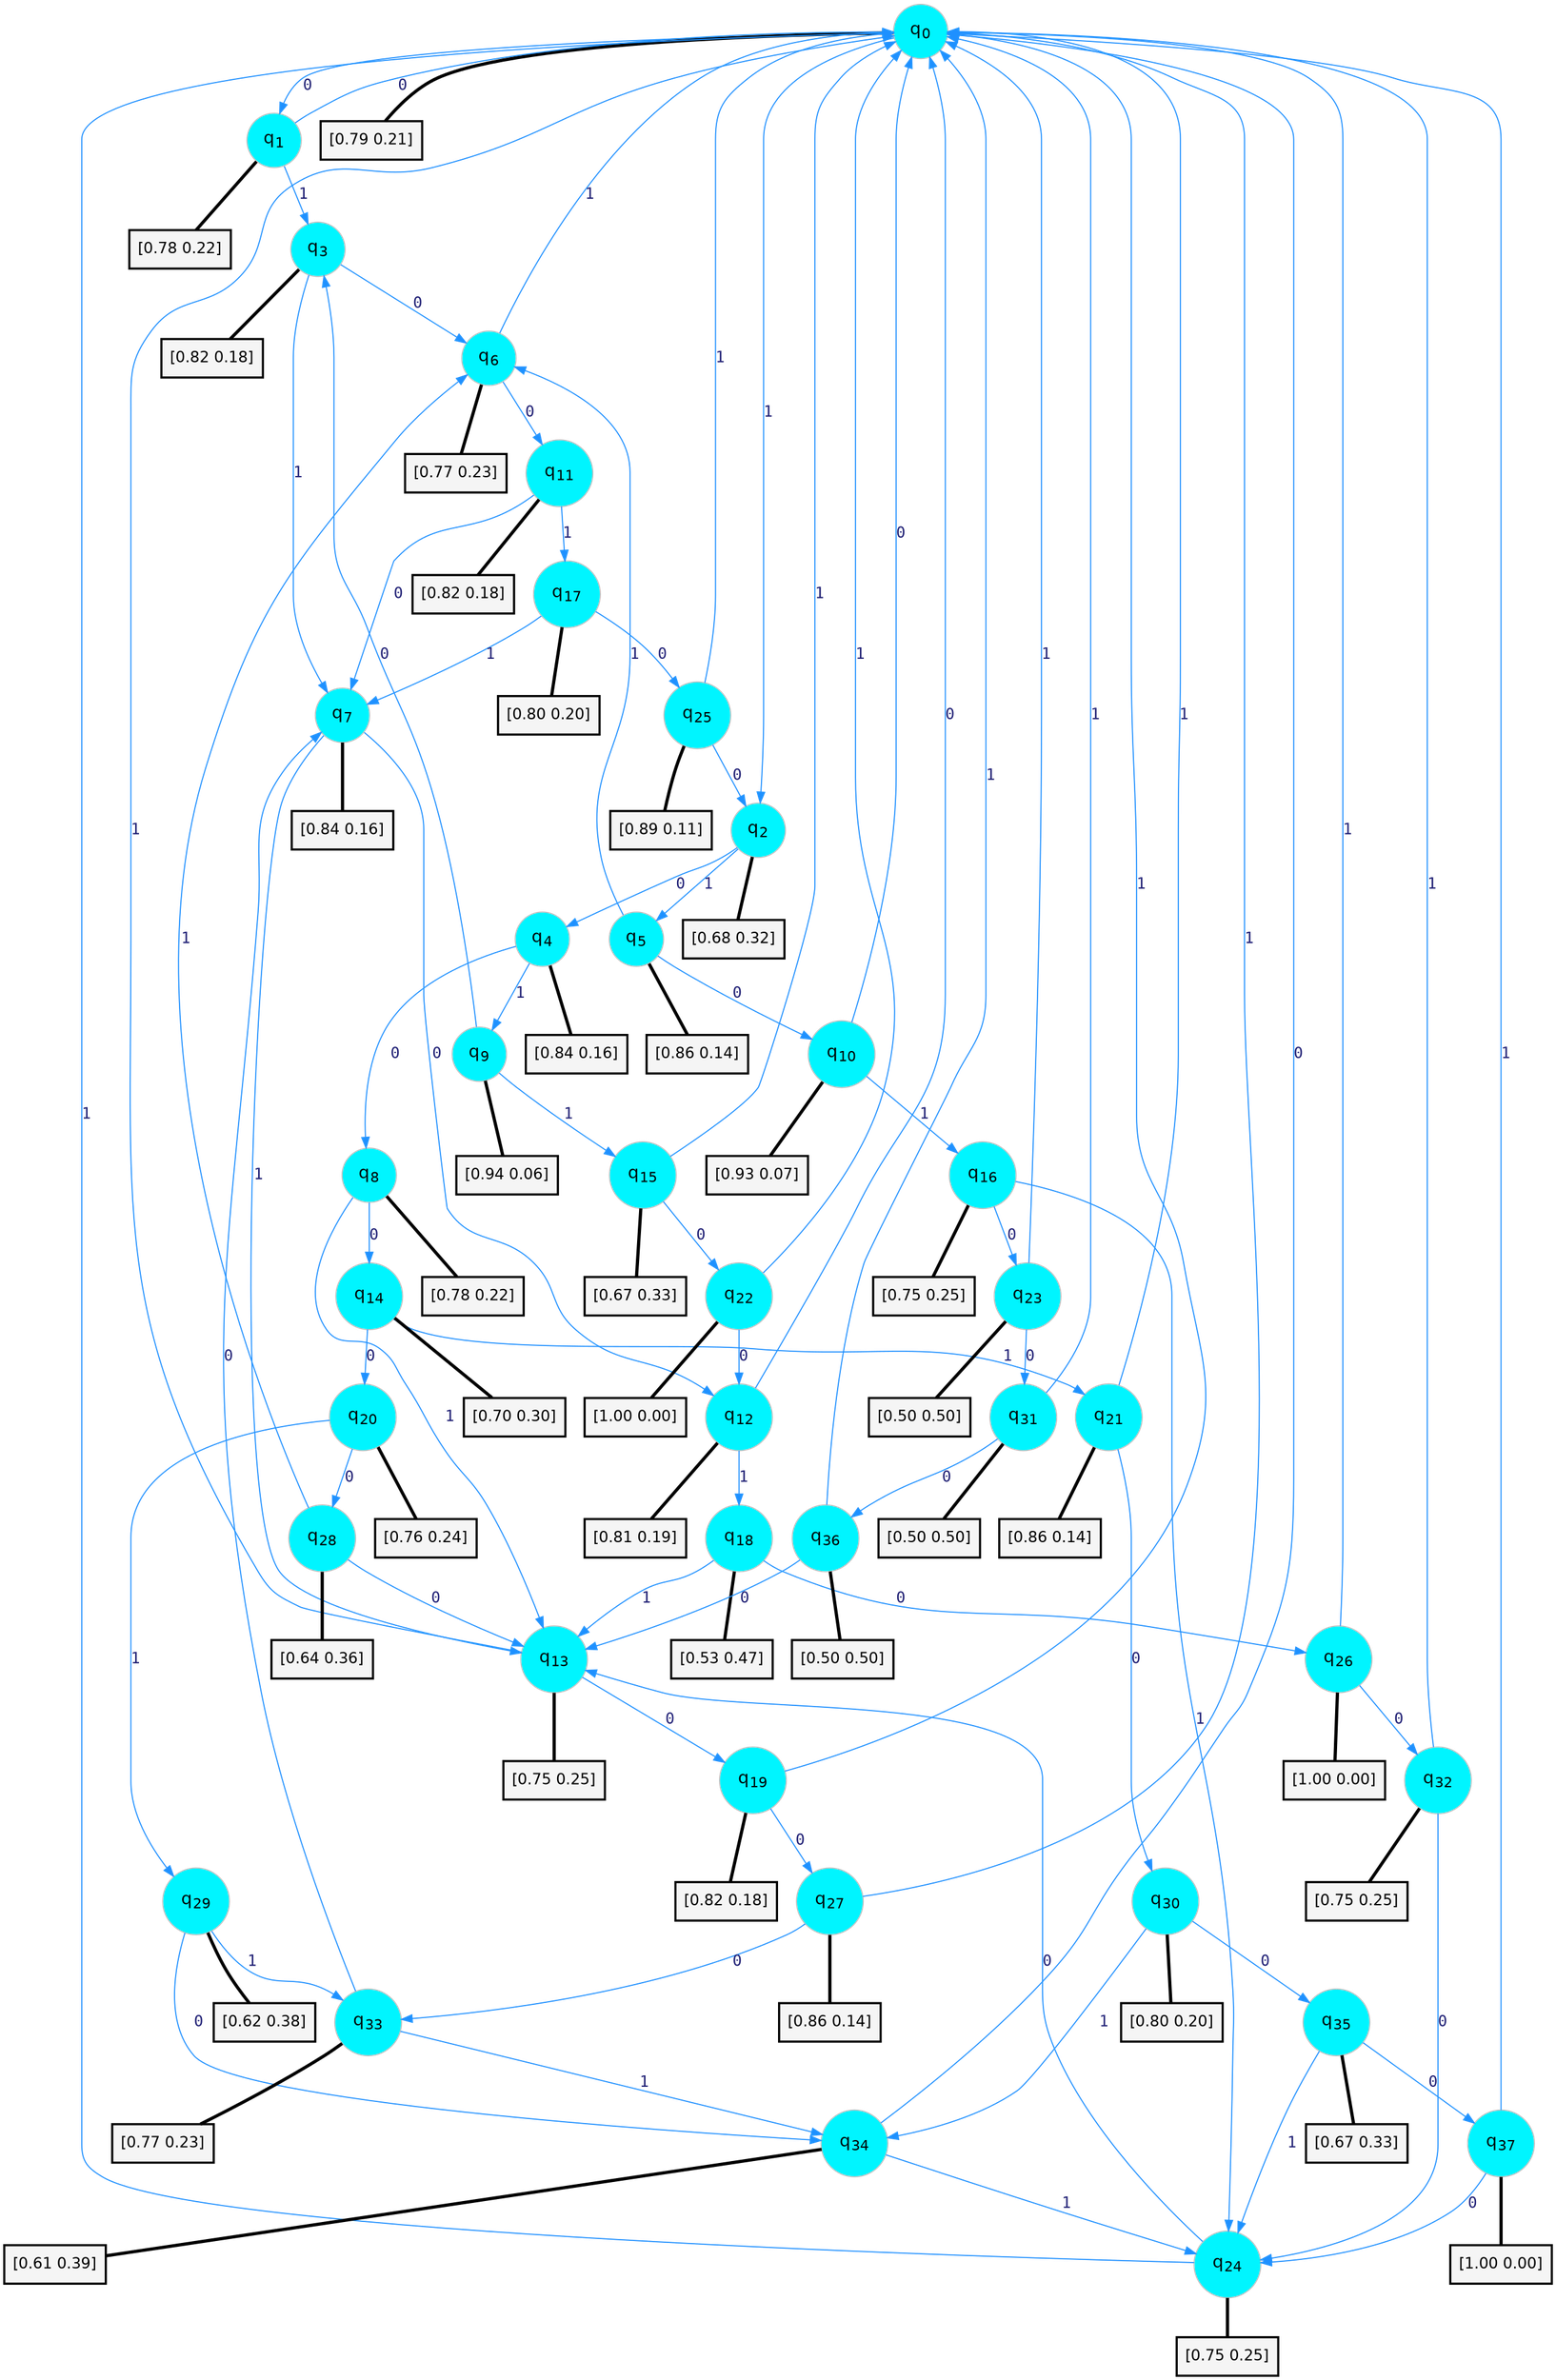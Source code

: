 digraph G {
graph [
bgcolor=transparent, dpi=300, rankdir=TD, size="40,25"];
node [
color=gray, fillcolor=turquoise1, fontcolor=black, fontname=Helvetica, fontsize=16, fontweight=bold, shape=circle, style=filled];
edge [
arrowsize=1, color=dodgerblue1, fontcolor=midnightblue, fontname=courier, fontweight=bold, penwidth=1, style=solid, weight=20];
0[label=<q<SUB>0</SUB>>];
1[label=<q<SUB>1</SUB>>];
2[label=<q<SUB>2</SUB>>];
3[label=<q<SUB>3</SUB>>];
4[label=<q<SUB>4</SUB>>];
5[label=<q<SUB>5</SUB>>];
6[label=<q<SUB>6</SUB>>];
7[label=<q<SUB>7</SUB>>];
8[label=<q<SUB>8</SUB>>];
9[label=<q<SUB>9</SUB>>];
10[label=<q<SUB>10</SUB>>];
11[label=<q<SUB>11</SUB>>];
12[label=<q<SUB>12</SUB>>];
13[label=<q<SUB>13</SUB>>];
14[label=<q<SUB>14</SUB>>];
15[label=<q<SUB>15</SUB>>];
16[label=<q<SUB>16</SUB>>];
17[label=<q<SUB>17</SUB>>];
18[label=<q<SUB>18</SUB>>];
19[label=<q<SUB>19</SUB>>];
20[label=<q<SUB>20</SUB>>];
21[label=<q<SUB>21</SUB>>];
22[label=<q<SUB>22</SUB>>];
23[label=<q<SUB>23</SUB>>];
24[label=<q<SUB>24</SUB>>];
25[label=<q<SUB>25</SUB>>];
26[label=<q<SUB>26</SUB>>];
27[label=<q<SUB>27</SUB>>];
28[label=<q<SUB>28</SUB>>];
29[label=<q<SUB>29</SUB>>];
30[label=<q<SUB>30</SUB>>];
31[label=<q<SUB>31</SUB>>];
32[label=<q<SUB>32</SUB>>];
33[label=<q<SUB>33</SUB>>];
34[label=<q<SUB>34</SUB>>];
35[label=<q<SUB>35</SUB>>];
36[label=<q<SUB>36</SUB>>];
37[label=<q<SUB>37</SUB>>];
38[label="[0.79 0.21]", shape=box,fontcolor=black, fontname=Helvetica, fontsize=14, penwidth=2, fillcolor=whitesmoke,color=black];
39[label="[0.78 0.22]", shape=box,fontcolor=black, fontname=Helvetica, fontsize=14, penwidth=2, fillcolor=whitesmoke,color=black];
40[label="[0.68 0.32]", shape=box,fontcolor=black, fontname=Helvetica, fontsize=14, penwidth=2, fillcolor=whitesmoke,color=black];
41[label="[0.82 0.18]", shape=box,fontcolor=black, fontname=Helvetica, fontsize=14, penwidth=2, fillcolor=whitesmoke,color=black];
42[label="[0.84 0.16]", shape=box,fontcolor=black, fontname=Helvetica, fontsize=14, penwidth=2, fillcolor=whitesmoke,color=black];
43[label="[0.86 0.14]", shape=box,fontcolor=black, fontname=Helvetica, fontsize=14, penwidth=2, fillcolor=whitesmoke,color=black];
44[label="[0.77 0.23]", shape=box,fontcolor=black, fontname=Helvetica, fontsize=14, penwidth=2, fillcolor=whitesmoke,color=black];
45[label="[0.84 0.16]", shape=box,fontcolor=black, fontname=Helvetica, fontsize=14, penwidth=2, fillcolor=whitesmoke,color=black];
46[label="[0.78 0.22]", shape=box,fontcolor=black, fontname=Helvetica, fontsize=14, penwidth=2, fillcolor=whitesmoke,color=black];
47[label="[0.94 0.06]", shape=box,fontcolor=black, fontname=Helvetica, fontsize=14, penwidth=2, fillcolor=whitesmoke,color=black];
48[label="[0.93 0.07]", shape=box,fontcolor=black, fontname=Helvetica, fontsize=14, penwidth=2, fillcolor=whitesmoke,color=black];
49[label="[0.82 0.18]", shape=box,fontcolor=black, fontname=Helvetica, fontsize=14, penwidth=2, fillcolor=whitesmoke,color=black];
50[label="[0.81 0.19]", shape=box,fontcolor=black, fontname=Helvetica, fontsize=14, penwidth=2, fillcolor=whitesmoke,color=black];
51[label="[0.75 0.25]", shape=box,fontcolor=black, fontname=Helvetica, fontsize=14, penwidth=2, fillcolor=whitesmoke,color=black];
52[label="[0.70 0.30]", shape=box,fontcolor=black, fontname=Helvetica, fontsize=14, penwidth=2, fillcolor=whitesmoke,color=black];
53[label="[0.67 0.33]", shape=box,fontcolor=black, fontname=Helvetica, fontsize=14, penwidth=2, fillcolor=whitesmoke,color=black];
54[label="[0.75 0.25]", shape=box,fontcolor=black, fontname=Helvetica, fontsize=14, penwidth=2, fillcolor=whitesmoke,color=black];
55[label="[0.80 0.20]", shape=box,fontcolor=black, fontname=Helvetica, fontsize=14, penwidth=2, fillcolor=whitesmoke,color=black];
56[label="[0.53 0.47]", shape=box,fontcolor=black, fontname=Helvetica, fontsize=14, penwidth=2, fillcolor=whitesmoke,color=black];
57[label="[0.82 0.18]", shape=box,fontcolor=black, fontname=Helvetica, fontsize=14, penwidth=2, fillcolor=whitesmoke,color=black];
58[label="[0.76 0.24]", shape=box,fontcolor=black, fontname=Helvetica, fontsize=14, penwidth=2, fillcolor=whitesmoke,color=black];
59[label="[0.86 0.14]", shape=box,fontcolor=black, fontname=Helvetica, fontsize=14, penwidth=2, fillcolor=whitesmoke,color=black];
60[label="[1.00 0.00]", shape=box,fontcolor=black, fontname=Helvetica, fontsize=14, penwidth=2, fillcolor=whitesmoke,color=black];
61[label="[0.50 0.50]", shape=box,fontcolor=black, fontname=Helvetica, fontsize=14, penwidth=2, fillcolor=whitesmoke,color=black];
62[label="[0.75 0.25]", shape=box,fontcolor=black, fontname=Helvetica, fontsize=14, penwidth=2, fillcolor=whitesmoke,color=black];
63[label="[0.89 0.11]", shape=box,fontcolor=black, fontname=Helvetica, fontsize=14, penwidth=2, fillcolor=whitesmoke,color=black];
64[label="[1.00 0.00]", shape=box,fontcolor=black, fontname=Helvetica, fontsize=14, penwidth=2, fillcolor=whitesmoke,color=black];
65[label="[0.86 0.14]", shape=box,fontcolor=black, fontname=Helvetica, fontsize=14, penwidth=2, fillcolor=whitesmoke,color=black];
66[label="[0.64 0.36]", shape=box,fontcolor=black, fontname=Helvetica, fontsize=14, penwidth=2, fillcolor=whitesmoke,color=black];
67[label="[0.62 0.38]", shape=box,fontcolor=black, fontname=Helvetica, fontsize=14, penwidth=2, fillcolor=whitesmoke,color=black];
68[label="[0.80 0.20]", shape=box,fontcolor=black, fontname=Helvetica, fontsize=14, penwidth=2, fillcolor=whitesmoke,color=black];
69[label="[0.50 0.50]", shape=box,fontcolor=black, fontname=Helvetica, fontsize=14, penwidth=2, fillcolor=whitesmoke,color=black];
70[label="[0.75 0.25]", shape=box,fontcolor=black, fontname=Helvetica, fontsize=14, penwidth=2, fillcolor=whitesmoke,color=black];
71[label="[0.77 0.23]", shape=box,fontcolor=black, fontname=Helvetica, fontsize=14, penwidth=2, fillcolor=whitesmoke,color=black];
72[label="[0.61 0.39]", shape=box,fontcolor=black, fontname=Helvetica, fontsize=14, penwidth=2, fillcolor=whitesmoke,color=black];
73[label="[0.67 0.33]", shape=box,fontcolor=black, fontname=Helvetica, fontsize=14, penwidth=2, fillcolor=whitesmoke,color=black];
74[label="[0.50 0.50]", shape=box,fontcolor=black, fontname=Helvetica, fontsize=14, penwidth=2, fillcolor=whitesmoke,color=black];
75[label="[1.00 0.00]", shape=box,fontcolor=black, fontname=Helvetica, fontsize=14, penwidth=2, fillcolor=whitesmoke,color=black];
0->1 [label=0];
0->2 [label=1];
0->38 [arrowhead=none, penwidth=3,color=black];
1->0 [label=0];
1->3 [label=1];
1->39 [arrowhead=none, penwidth=3,color=black];
2->4 [label=0];
2->5 [label=1];
2->40 [arrowhead=none, penwidth=3,color=black];
3->6 [label=0];
3->7 [label=1];
3->41 [arrowhead=none, penwidth=3,color=black];
4->8 [label=0];
4->9 [label=1];
4->42 [arrowhead=none, penwidth=3,color=black];
5->10 [label=0];
5->6 [label=1];
5->43 [arrowhead=none, penwidth=3,color=black];
6->11 [label=0];
6->0 [label=1];
6->44 [arrowhead=none, penwidth=3,color=black];
7->12 [label=0];
7->13 [label=1];
7->45 [arrowhead=none, penwidth=3,color=black];
8->14 [label=0];
8->13 [label=1];
8->46 [arrowhead=none, penwidth=3,color=black];
9->3 [label=0];
9->15 [label=1];
9->47 [arrowhead=none, penwidth=3,color=black];
10->0 [label=0];
10->16 [label=1];
10->48 [arrowhead=none, penwidth=3,color=black];
11->7 [label=0];
11->17 [label=1];
11->49 [arrowhead=none, penwidth=3,color=black];
12->0 [label=0];
12->18 [label=1];
12->50 [arrowhead=none, penwidth=3,color=black];
13->19 [label=0];
13->0 [label=1];
13->51 [arrowhead=none, penwidth=3,color=black];
14->20 [label=0];
14->21 [label=1];
14->52 [arrowhead=none, penwidth=3,color=black];
15->22 [label=0];
15->0 [label=1];
15->53 [arrowhead=none, penwidth=3,color=black];
16->23 [label=0];
16->24 [label=1];
16->54 [arrowhead=none, penwidth=3,color=black];
17->25 [label=0];
17->7 [label=1];
17->55 [arrowhead=none, penwidth=3,color=black];
18->26 [label=0];
18->13 [label=1];
18->56 [arrowhead=none, penwidth=3,color=black];
19->27 [label=0];
19->0 [label=1];
19->57 [arrowhead=none, penwidth=3,color=black];
20->28 [label=0];
20->29 [label=1];
20->58 [arrowhead=none, penwidth=3,color=black];
21->30 [label=0];
21->0 [label=1];
21->59 [arrowhead=none, penwidth=3,color=black];
22->12 [label=0];
22->0 [label=1];
22->60 [arrowhead=none, penwidth=3,color=black];
23->31 [label=0];
23->0 [label=1];
23->61 [arrowhead=none, penwidth=3,color=black];
24->13 [label=0];
24->0 [label=1];
24->62 [arrowhead=none, penwidth=3,color=black];
25->2 [label=0];
25->0 [label=1];
25->63 [arrowhead=none, penwidth=3,color=black];
26->32 [label=0];
26->0 [label=1];
26->64 [arrowhead=none, penwidth=3,color=black];
27->33 [label=0];
27->0 [label=1];
27->65 [arrowhead=none, penwidth=3,color=black];
28->13 [label=0];
28->6 [label=1];
28->66 [arrowhead=none, penwidth=3,color=black];
29->34 [label=0];
29->33 [label=1];
29->67 [arrowhead=none, penwidth=3,color=black];
30->35 [label=0];
30->34 [label=1];
30->68 [arrowhead=none, penwidth=3,color=black];
31->36 [label=0];
31->0 [label=1];
31->69 [arrowhead=none, penwidth=3,color=black];
32->24 [label=0];
32->0 [label=1];
32->70 [arrowhead=none, penwidth=3,color=black];
33->7 [label=0];
33->34 [label=1];
33->71 [arrowhead=none, penwidth=3,color=black];
34->0 [label=0];
34->24 [label=1];
34->72 [arrowhead=none, penwidth=3,color=black];
35->37 [label=0];
35->24 [label=1];
35->73 [arrowhead=none, penwidth=3,color=black];
36->13 [label=0];
36->0 [label=1];
36->74 [arrowhead=none, penwidth=3,color=black];
37->24 [label=0];
37->0 [label=1];
37->75 [arrowhead=none, penwidth=3,color=black];
}

